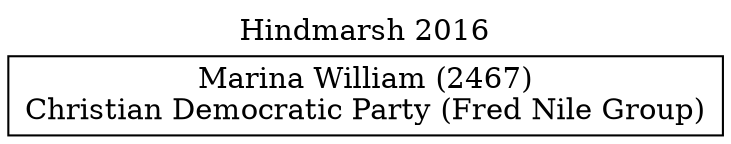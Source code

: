 // House preference flow
digraph "Marina William (2467)_Hindmarsh_2016" {
	graph [label="Hindmarsh 2016" labelloc=t mclimit=10]
	node [shape=box]
	"Marina William (2467)" [label="Marina William (2467)
Christian Democratic Party (Fred Nile Group)"]
}
